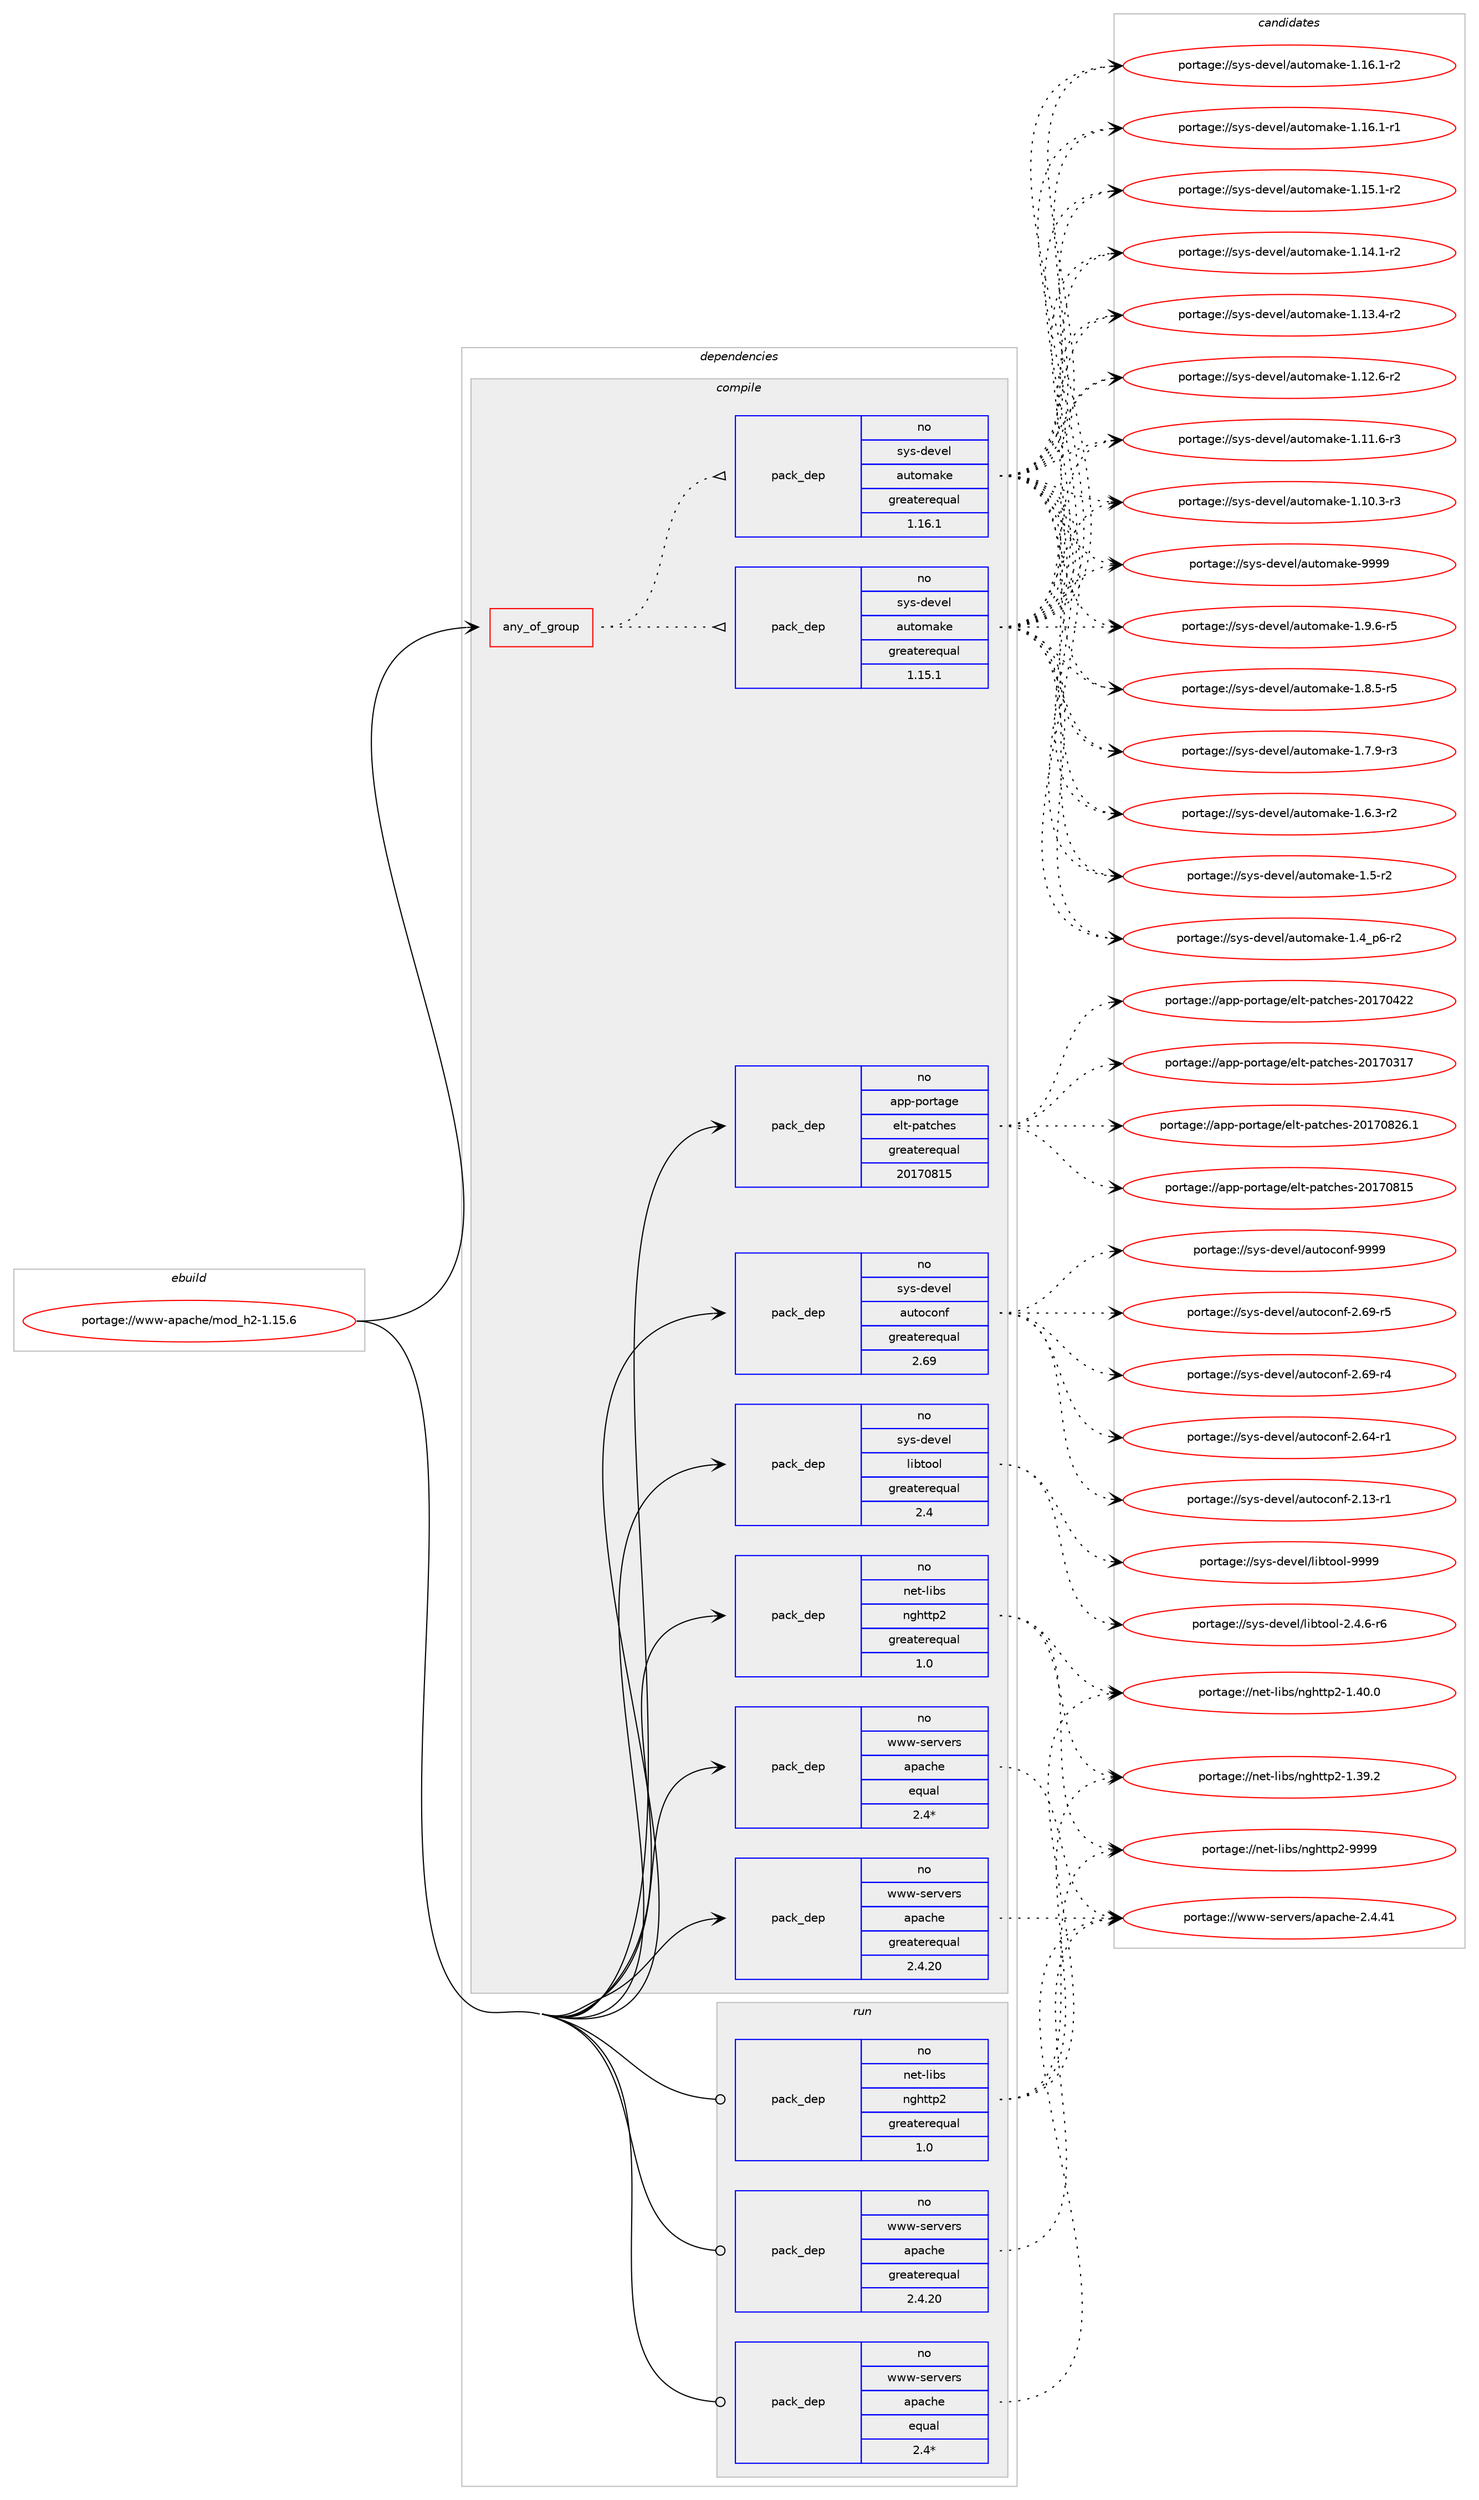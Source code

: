 digraph prolog {

# *************
# Graph options
# *************

newrank=true;
concentrate=true;
compound=true;
graph [rankdir=LR,fontname=Helvetica,fontsize=10,ranksep=1.5];#, ranksep=2.5, nodesep=0.2];
edge  [arrowhead=vee];
node  [fontname=Helvetica,fontsize=10];

# **********
# The ebuild
# **********

subgraph cluster_leftcol {
color=gray;
rank=same;
label=<<i>ebuild</i>>;
id [label="portage://www-apache/mod_h2-1.15.6", color=red, width=4, href="../www-apache/mod_h2-1.15.6.svg"];
}

# ****************
# The dependencies
# ****************

subgraph cluster_midcol {
color=gray;
label=<<i>dependencies</i>>;
subgraph cluster_compile {
fillcolor="#eeeeee";
style=filled;
label=<<i>compile</i>>;
subgraph any614 {
dependency35802 [label=<<TABLE BORDER="0" CELLBORDER="1" CELLSPACING="0" CELLPADDING="4"><TR><TD CELLPADDING="10">any_of_group</TD></TR></TABLE>>, shape=none, color=red];subgraph pack28655 {
dependency35803 [label=<<TABLE BORDER="0" CELLBORDER="1" CELLSPACING="0" CELLPADDING="4" WIDTH="220"><TR><TD ROWSPAN="6" CELLPADDING="30">pack_dep</TD></TR><TR><TD WIDTH="110">no</TD></TR><TR><TD>sys-devel</TD></TR><TR><TD>automake</TD></TR><TR><TD>greaterequal</TD></TR><TR><TD>1.16.1</TD></TR></TABLE>>, shape=none, color=blue];
}
dependency35802:e -> dependency35803:w [weight=20,style="dotted",arrowhead="oinv"];
subgraph pack28656 {
dependency35804 [label=<<TABLE BORDER="0" CELLBORDER="1" CELLSPACING="0" CELLPADDING="4" WIDTH="220"><TR><TD ROWSPAN="6" CELLPADDING="30">pack_dep</TD></TR><TR><TD WIDTH="110">no</TD></TR><TR><TD>sys-devel</TD></TR><TR><TD>automake</TD></TR><TR><TD>greaterequal</TD></TR><TR><TD>1.15.1</TD></TR></TABLE>>, shape=none, color=blue];
}
dependency35802:e -> dependency35804:w [weight=20,style="dotted",arrowhead="oinv"];
}
id:e -> dependency35802:w [weight=20,style="solid",arrowhead="vee"];
subgraph pack28657 {
dependency35805 [label=<<TABLE BORDER="0" CELLBORDER="1" CELLSPACING="0" CELLPADDING="4" WIDTH="220"><TR><TD ROWSPAN="6" CELLPADDING="30">pack_dep</TD></TR><TR><TD WIDTH="110">no</TD></TR><TR><TD>app-portage</TD></TR><TR><TD>elt-patches</TD></TR><TR><TD>greaterequal</TD></TR><TR><TD>20170815</TD></TR></TABLE>>, shape=none, color=blue];
}
id:e -> dependency35805:w [weight=20,style="solid",arrowhead="vee"];
subgraph pack28658 {
dependency35806 [label=<<TABLE BORDER="0" CELLBORDER="1" CELLSPACING="0" CELLPADDING="4" WIDTH="220"><TR><TD ROWSPAN="6" CELLPADDING="30">pack_dep</TD></TR><TR><TD WIDTH="110">no</TD></TR><TR><TD>net-libs</TD></TR><TR><TD>nghttp2</TD></TR><TR><TD>greaterequal</TD></TR><TR><TD>1.0</TD></TR></TABLE>>, shape=none, color=blue];
}
id:e -> dependency35806:w [weight=20,style="solid",arrowhead="vee"];
subgraph pack28659 {
dependency35807 [label=<<TABLE BORDER="0" CELLBORDER="1" CELLSPACING="0" CELLPADDING="4" WIDTH="220"><TR><TD ROWSPAN="6" CELLPADDING="30">pack_dep</TD></TR><TR><TD WIDTH="110">no</TD></TR><TR><TD>sys-devel</TD></TR><TR><TD>autoconf</TD></TR><TR><TD>greaterequal</TD></TR><TR><TD>2.69</TD></TR></TABLE>>, shape=none, color=blue];
}
id:e -> dependency35807:w [weight=20,style="solid",arrowhead="vee"];
subgraph pack28660 {
dependency35808 [label=<<TABLE BORDER="0" CELLBORDER="1" CELLSPACING="0" CELLPADDING="4" WIDTH="220"><TR><TD ROWSPAN="6" CELLPADDING="30">pack_dep</TD></TR><TR><TD WIDTH="110">no</TD></TR><TR><TD>sys-devel</TD></TR><TR><TD>libtool</TD></TR><TR><TD>greaterequal</TD></TR><TR><TD>2.4</TD></TR></TABLE>>, shape=none, color=blue];
}
id:e -> dependency35808:w [weight=20,style="solid",arrowhead="vee"];
subgraph pack28661 {
dependency35809 [label=<<TABLE BORDER="0" CELLBORDER="1" CELLSPACING="0" CELLPADDING="4" WIDTH="220"><TR><TD ROWSPAN="6" CELLPADDING="30">pack_dep</TD></TR><TR><TD WIDTH="110">no</TD></TR><TR><TD>www-servers</TD></TR><TR><TD>apache</TD></TR><TR><TD>equal</TD></TR><TR><TD>2.4*</TD></TR></TABLE>>, shape=none, color=blue];
}
id:e -> dependency35809:w [weight=20,style="solid",arrowhead="vee"];
subgraph pack28662 {
dependency35810 [label=<<TABLE BORDER="0" CELLBORDER="1" CELLSPACING="0" CELLPADDING="4" WIDTH="220"><TR><TD ROWSPAN="6" CELLPADDING="30">pack_dep</TD></TR><TR><TD WIDTH="110">no</TD></TR><TR><TD>www-servers</TD></TR><TR><TD>apache</TD></TR><TR><TD>greaterequal</TD></TR><TR><TD>2.4.20</TD></TR></TABLE>>, shape=none, color=blue];
}
id:e -> dependency35810:w [weight=20,style="solid",arrowhead="vee"];
}
subgraph cluster_compileandrun {
fillcolor="#eeeeee";
style=filled;
label=<<i>compile and run</i>>;
}
subgraph cluster_run {
fillcolor="#eeeeee";
style=filled;
label=<<i>run</i>>;
subgraph pack28663 {
dependency35811 [label=<<TABLE BORDER="0" CELLBORDER="1" CELLSPACING="0" CELLPADDING="4" WIDTH="220"><TR><TD ROWSPAN="6" CELLPADDING="30">pack_dep</TD></TR><TR><TD WIDTH="110">no</TD></TR><TR><TD>net-libs</TD></TR><TR><TD>nghttp2</TD></TR><TR><TD>greaterequal</TD></TR><TR><TD>1.0</TD></TR></TABLE>>, shape=none, color=blue];
}
id:e -> dependency35811:w [weight=20,style="solid",arrowhead="odot"];
subgraph pack28664 {
dependency35812 [label=<<TABLE BORDER="0" CELLBORDER="1" CELLSPACING="0" CELLPADDING="4" WIDTH="220"><TR><TD ROWSPAN="6" CELLPADDING="30">pack_dep</TD></TR><TR><TD WIDTH="110">no</TD></TR><TR><TD>www-servers</TD></TR><TR><TD>apache</TD></TR><TR><TD>equal</TD></TR><TR><TD>2.4*</TD></TR></TABLE>>, shape=none, color=blue];
}
id:e -> dependency35812:w [weight=20,style="solid",arrowhead="odot"];
subgraph pack28665 {
dependency35813 [label=<<TABLE BORDER="0" CELLBORDER="1" CELLSPACING="0" CELLPADDING="4" WIDTH="220"><TR><TD ROWSPAN="6" CELLPADDING="30">pack_dep</TD></TR><TR><TD WIDTH="110">no</TD></TR><TR><TD>www-servers</TD></TR><TR><TD>apache</TD></TR><TR><TD>greaterequal</TD></TR><TR><TD>2.4.20</TD></TR></TABLE>>, shape=none, color=blue];
}
id:e -> dependency35813:w [weight=20,style="solid",arrowhead="odot"];
}
}

# **************
# The candidates
# **************

subgraph cluster_choices {
rank=same;
color=gray;
label=<<i>candidates</i>>;

subgraph choice28655 {
color=black;
nodesep=1;
choice115121115451001011181011084797117116111109971071014557575757 [label="portage://sys-devel/automake-9999", color=red, width=4,href="../sys-devel/automake-9999.svg"];
choice115121115451001011181011084797117116111109971071014549465746544511453 [label="portage://sys-devel/automake-1.9.6-r5", color=red, width=4,href="../sys-devel/automake-1.9.6-r5.svg"];
choice115121115451001011181011084797117116111109971071014549465646534511453 [label="portage://sys-devel/automake-1.8.5-r5", color=red, width=4,href="../sys-devel/automake-1.8.5-r5.svg"];
choice115121115451001011181011084797117116111109971071014549465546574511451 [label="portage://sys-devel/automake-1.7.9-r3", color=red, width=4,href="../sys-devel/automake-1.7.9-r3.svg"];
choice115121115451001011181011084797117116111109971071014549465446514511450 [label="portage://sys-devel/automake-1.6.3-r2", color=red, width=4,href="../sys-devel/automake-1.6.3-r2.svg"];
choice11512111545100101118101108479711711611110997107101454946534511450 [label="portage://sys-devel/automake-1.5-r2", color=red, width=4,href="../sys-devel/automake-1.5-r2.svg"];
choice115121115451001011181011084797117116111109971071014549465295112544511450 [label="portage://sys-devel/automake-1.4_p6-r2", color=red, width=4,href="../sys-devel/automake-1.4_p6-r2.svg"];
choice11512111545100101118101108479711711611110997107101454946495446494511450 [label="portage://sys-devel/automake-1.16.1-r2", color=red, width=4,href="../sys-devel/automake-1.16.1-r2.svg"];
choice11512111545100101118101108479711711611110997107101454946495446494511449 [label="portage://sys-devel/automake-1.16.1-r1", color=red, width=4,href="../sys-devel/automake-1.16.1-r1.svg"];
choice11512111545100101118101108479711711611110997107101454946495346494511450 [label="portage://sys-devel/automake-1.15.1-r2", color=red, width=4,href="../sys-devel/automake-1.15.1-r2.svg"];
choice11512111545100101118101108479711711611110997107101454946495246494511450 [label="portage://sys-devel/automake-1.14.1-r2", color=red, width=4,href="../sys-devel/automake-1.14.1-r2.svg"];
choice11512111545100101118101108479711711611110997107101454946495146524511450 [label="portage://sys-devel/automake-1.13.4-r2", color=red, width=4,href="../sys-devel/automake-1.13.4-r2.svg"];
choice11512111545100101118101108479711711611110997107101454946495046544511450 [label="portage://sys-devel/automake-1.12.6-r2", color=red, width=4,href="../sys-devel/automake-1.12.6-r2.svg"];
choice11512111545100101118101108479711711611110997107101454946494946544511451 [label="portage://sys-devel/automake-1.11.6-r3", color=red, width=4,href="../sys-devel/automake-1.11.6-r3.svg"];
choice11512111545100101118101108479711711611110997107101454946494846514511451 [label="portage://sys-devel/automake-1.10.3-r3", color=red, width=4,href="../sys-devel/automake-1.10.3-r3.svg"];
dependency35803:e -> choice115121115451001011181011084797117116111109971071014557575757:w [style=dotted,weight="100"];
dependency35803:e -> choice115121115451001011181011084797117116111109971071014549465746544511453:w [style=dotted,weight="100"];
dependency35803:e -> choice115121115451001011181011084797117116111109971071014549465646534511453:w [style=dotted,weight="100"];
dependency35803:e -> choice115121115451001011181011084797117116111109971071014549465546574511451:w [style=dotted,weight="100"];
dependency35803:e -> choice115121115451001011181011084797117116111109971071014549465446514511450:w [style=dotted,weight="100"];
dependency35803:e -> choice11512111545100101118101108479711711611110997107101454946534511450:w [style=dotted,weight="100"];
dependency35803:e -> choice115121115451001011181011084797117116111109971071014549465295112544511450:w [style=dotted,weight="100"];
dependency35803:e -> choice11512111545100101118101108479711711611110997107101454946495446494511450:w [style=dotted,weight="100"];
dependency35803:e -> choice11512111545100101118101108479711711611110997107101454946495446494511449:w [style=dotted,weight="100"];
dependency35803:e -> choice11512111545100101118101108479711711611110997107101454946495346494511450:w [style=dotted,weight="100"];
dependency35803:e -> choice11512111545100101118101108479711711611110997107101454946495246494511450:w [style=dotted,weight="100"];
dependency35803:e -> choice11512111545100101118101108479711711611110997107101454946495146524511450:w [style=dotted,weight="100"];
dependency35803:e -> choice11512111545100101118101108479711711611110997107101454946495046544511450:w [style=dotted,weight="100"];
dependency35803:e -> choice11512111545100101118101108479711711611110997107101454946494946544511451:w [style=dotted,weight="100"];
dependency35803:e -> choice11512111545100101118101108479711711611110997107101454946494846514511451:w [style=dotted,weight="100"];
}
subgraph choice28656 {
color=black;
nodesep=1;
choice115121115451001011181011084797117116111109971071014557575757 [label="portage://sys-devel/automake-9999", color=red, width=4,href="../sys-devel/automake-9999.svg"];
choice115121115451001011181011084797117116111109971071014549465746544511453 [label="portage://sys-devel/automake-1.9.6-r5", color=red, width=4,href="../sys-devel/automake-1.9.6-r5.svg"];
choice115121115451001011181011084797117116111109971071014549465646534511453 [label="portage://sys-devel/automake-1.8.5-r5", color=red, width=4,href="../sys-devel/automake-1.8.5-r5.svg"];
choice115121115451001011181011084797117116111109971071014549465546574511451 [label="portage://sys-devel/automake-1.7.9-r3", color=red, width=4,href="../sys-devel/automake-1.7.9-r3.svg"];
choice115121115451001011181011084797117116111109971071014549465446514511450 [label="portage://sys-devel/automake-1.6.3-r2", color=red, width=4,href="../sys-devel/automake-1.6.3-r2.svg"];
choice11512111545100101118101108479711711611110997107101454946534511450 [label="portage://sys-devel/automake-1.5-r2", color=red, width=4,href="../sys-devel/automake-1.5-r2.svg"];
choice115121115451001011181011084797117116111109971071014549465295112544511450 [label="portage://sys-devel/automake-1.4_p6-r2", color=red, width=4,href="../sys-devel/automake-1.4_p6-r2.svg"];
choice11512111545100101118101108479711711611110997107101454946495446494511450 [label="portage://sys-devel/automake-1.16.1-r2", color=red, width=4,href="../sys-devel/automake-1.16.1-r2.svg"];
choice11512111545100101118101108479711711611110997107101454946495446494511449 [label="portage://sys-devel/automake-1.16.1-r1", color=red, width=4,href="../sys-devel/automake-1.16.1-r1.svg"];
choice11512111545100101118101108479711711611110997107101454946495346494511450 [label="portage://sys-devel/automake-1.15.1-r2", color=red, width=4,href="../sys-devel/automake-1.15.1-r2.svg"];
choice11512111545100101118101108479711711611110997107101454946495246494511450 [label="portage://sys-devel/automake-1.14.1-r2", color=red, width=4,href="../sys-devel/automake-1.14.1-r2.svg"];
choice11512111545100101118101108479711711611110997107101454946495146524511450 [label="portage://sys-devel/automake-1.13.4-r2", color=red, width=4,href="../sys-devel/automake-1.13.4-r2.svg"];
choice11512111545100101118101108479711711611110997107101454946495046544511450 [label="portage://sys-devel/automake-1.12.6-r2", color=red, width=4,href="../sys-devel/automake-1.12.6-r2.svg"];
choice11512111545100101118101108479711711611110997107101454946494946544511451 [label="portage://sys-devel/automake-1.11.6-r3", color=red, width=4,href="../sys-devel/automake-1.11.6-r3.svg"];
choice11512111545100101118101108479711711611110997107101454946494846514511451 [label="portage://sys-devel/automake-1.10.3-r3", color=red, width=4,href="../sys-devel/automake-1.10.3-r3.svg"];
dependency35804:e -> choice115121115451001011181011084797117116111109971071014557575757:w [style=dotted,weight="100"];
dependency35804:e -> choice115121115451001011181011084797117116111109971071014549465746544511453:w [style=dotted,weight="100"];
dependency35804:e -> choice115121115451001011181011084797117116111109971071014549465646534511453:w [style=dotted,weight="100"];
dependency35804:e -> choice115121115451001011181011084797117116111109971071014549465546574511451:w [style=dotted,weight="100"];
dependency35804:e -> choice115121115451001011181011084797117116111109971071014549465446514511450:w [style=dotted,weight="100"];
dependency35804:e -> choice11512111545100101118101108479711711611110997107101454946534511450:w [style=dotted,weight="100"];
dependency35804:e -> choice115121115451001011181011084797117116111109971071014549465295112544511450:w [style=dotted,weight="100"];
dependency35804:e -> choice11512111545100101118101108479711711611110997107101454946495446494511450:w [style=dotted,weight="100"];
dependency35804:e -> choice11512111545100101118101108479711711611110997107101454946495446494511449:w [style=dotted,weight="100"];
dependency35804:e -> choice11512111545100101118101108479711711611110997107101454946495346494511450:w [style=dotted,weight="100"];
dependency35804:e -> choice11512111545100101118101108479711711611110997107101454946495246494511450:w [style=dotted,weight="100"];
dependency35804:e -> choice11512111545100101118101108479711711611110997107101454946495146524511450:w [style=dotted,weight="100"];
dependency35804:e -> choice11512111545100101118101108479711711611110997107101454946495046544511450:w [style=dotted,weight="100"];
dependency35804:e -> choice11512111545100101118101108479711711611110997107101454946494946544511451:w [style=dotted,weight="100"];
dependency35804:e -> choice11512111545100101118101108479711711611110997107101454946494846514511451:w [style=dotted,weight="100"];
}
subgraph choice28657 {
color=black;
nodesep=1;
choice971121124511211111411697103101471011081164511297116991041011154550484955485650544649 [label="portage://app-portage/elt-patches-20170826.1", color=red, width=4,href="../app-portage/elt-patches-20170826.1.svg"];
choice97112112451121111141169710310147101108116451129711699104101115455048495548564953 [label="portage://app-portage/elt-patches-20170815", color=red, width=4,href="../app-portage/elt-patches-20170815.svg"];
choice97112112451121111141169710310147101108116451129711699104101115455048495548525050 [label="portage://app-portage/elt-patches-20170422", color=red, width=4,href="../app-portage/elt-patches-20170422.svg"];
choice97112112451121111141169710310147101108116451129711699104101115455048495548514955 [label="portage://app-portage/elt-patches-20170317", color=red, width=4,href="../app-portage/elt-patches-20170317.svg"];
dependency35805:e -> choice971121124511211111411697103101471011081164511297116991041011154550484955485650544649:w [style=dotted,weight="100"];
dependency35805:e -> choice97112112451121111141169710310147101108116451129711699104101115455048495548564953:w [style=dotted,weight="100"];
dependency35805:e -> choice97112112451121111141169710310147101108116451129711699104101115455048495548525050:w [style=dotted,weight="100"];
dependency35805:e -> choice97112112451121111141169710310147101108116451129711699104101115455048495548514955:w [style=dotted,weight="100"];
}
subgraph choice28658 {
color=black;
nodesep=1;
choice110101116451081059811547110103104116116112504557575757 [label="portage://net-libs/nghttp2-9999", color=red, width=4,href="../net-libs/nghttp2-9999.svg"];
choice1101011164510810598115471101031041161161125045494652484648 [label="portage://net-libs/nghttp2-1.40.0", color=red, width=4,href="../net-libs/nghttp2-1.40.0.svg"];
choice1101011164510810598115471101031041161161125045494651574650 [label="portage://net-libs/nghttp2-1.39.2", color=red, width=4,href="../net-libs/nghttp2-1.39.2.svg"];
dependency35806:e -> choice110101116451081059811547110103104116116112504557575757:w [style=dotted,weight="100"];
dependency35806:e -> choice1101011164510810598115471101031041161161125045494652484648:w [style=dotted,weight="100"];
dependency35806:e -> choice1101011164510810598115471101031041161161125045494651574650:w [style=dotted,weight="100"];
}
subgraph choice28659 {
color=black;
nodesep=1;
choice115121115451001011181011084797117116111991111101024557575757 [label="portage://sys-devel/autoconf-9999", color=red, width=4,href="../sys-devel/autoconf-9999.svg"];
choice1151211154510010111810110847971171161119911111010245504654574511453 [label="portage://sys-devel/autoconf-2.69-r5", color=red, width=4,href="../sys-devel/autoconf-2.69-r5.svg"];
choice1151211154510010111810110847971171161119911111010245504654574511452 [label="portage://sys-devel/autoconf-2.69-r4", color=red, width=4,href="../sys-devel/autoconf-2.69-r4.svg"];
choice1151211154510010111810110847971171161119911111010245504654524511449 [label="portage://sys-devel/autoconf-2.64-r1", color=red, width=4,href="../sys-devel/autoconf-2.64-r1.svg"];
choice1151211154510010111810110847971171161119911111010245504649514511449 [label="portage://sys-devel/autoconf-2.13-r1", color=red, width=4,href="../sys-devel/autoconf-2.13-r1.svg"];
dependency35807:e -> choice115121115451001011181011084797117116111991111101024557575757:w [style=dotted,weight="100"];
dependency35807:e -> choice1151211154510010111810110847971171161119911111010245504654574511453:w [style=dotted,weight="100"];
dependency35807:e -> choice1151211154510010111810110847971171161119911111010245504654574511452:w [style=dotted,weight="100"];
dependency35807:e -> choice1151211154510010111810110847971171161119911111010245504654524511449:w [style=dotted,weight="100"];
dependency35807:e -> choice1151211154510010111810110847971171161119911111010245504649514511449:w [style=dotted,weight="100"];
}
subgraph choice28660 {
color=black;
nodesep=1;
choice1151211154510010111810110847108105981161111111084557575757 [label="portage://sys-devel/libtool-9999", color=red, width=4,href="../sys-devel/libtool-9999.svg"];
choice1151211154510010111810110847108105981161111111084550465246544511454 [label="portage://sys-devel/libtool-2.4.6-r6", color=red, width=4,href="../sys-devel/libtool-2.4.6-r6.svg"];
dependency35808:e -> choice1151211154510010111810110847108105981161111111084557575757:w [style=dotted,weight="100"];
dependency35808:e -> choice1151211154510010111810110847108105981161111111084550465246544511454:w [style=dotted,weight="100"];
}
subgraph choice28661 {
color=black;
nodesep=1;
choice119119119451151011141181011141154797112979910410145504652465249 [label="portage://www-servers/apache-2.4.41", color=red, width=4,href="../www-servers/apache-2.4.41.svg"];
dependency35809:e -> choice119119119451151011141181011141154797112979910410145504652465249:w [style=dotted,weight="100"];
}
subgraph choice28662 {
color=black;
nodesep=1;
choice119119119451151011141181011141154797112979910410145504652465249 [label="portage://www-servers/apache-2.4.41", color=red, width=4,href="../www-servers/apache-2.4.41.svg"];
dependency35810:e -> choice119119119451151011141181011141154797112979910410145504652465249:w [style=dotted,weight="100"];
}
subgraph choice28663 {
color=black;
nodesep=1;
choice110101116451081059811547110103104116116112504557575757 [label="portage://net-libs/nghttp2-9999", color=red, width=4,href="../net-libs/nghttp2-9999.svg"];
choice1101011164510810598115471101031041161161125045494652484648 [label="portage://net-libs/nghttp2-1.40.0", color=red, width=4,href="../net-libs/nghttp2-1.40.0.svg"];
choice1101011164510810598115471101031041161161125045494651574650 [label="portage://net-libs/nghttp2-1.39.2", color=red, width=4,href="../net-libs/nghttp2-1.39.2.svg"];
dependency35811:e -> choice110101116451081059811547110103104116116112504557575757:w [style=dotted,weight="100"];
dependency35811:e -> choice1101011164510810598115471101031041161161125045494652484648:w [style=dotted,weight="100"];
dependency35811:e -> choice1101011164510810598115471101031041161161125045494651574650:w [style=dotted,weight="100"];
}
subgraph choice28664 {
color=black;
nodesep=1;
choice119119119451151011141181011141154797112979910410145504652465249 [label="portage://www-servers/apache-2.4.41", color=red, width=4,href="../www-servers/apache-2.4.41.svg"];
dependency35812:e -> choice119119119451151011141181011141154797112979910410145504652465249:w [style=dotted,weight="100"];
}
subgraph choice28665 {
color=black;
nodesep=1;
choice119119119451151011141181011141154797112979910410145504652465249 [label="portage://www-servers/apache-2.4.41", color=red, width=4,href="../www-servers/apache-2.4.41.svg"];
dependency35813:e -> choice119119119451151011141181011141154797112979910410145504652465249:w [style=dotted,weight="100"];
}
}

}
